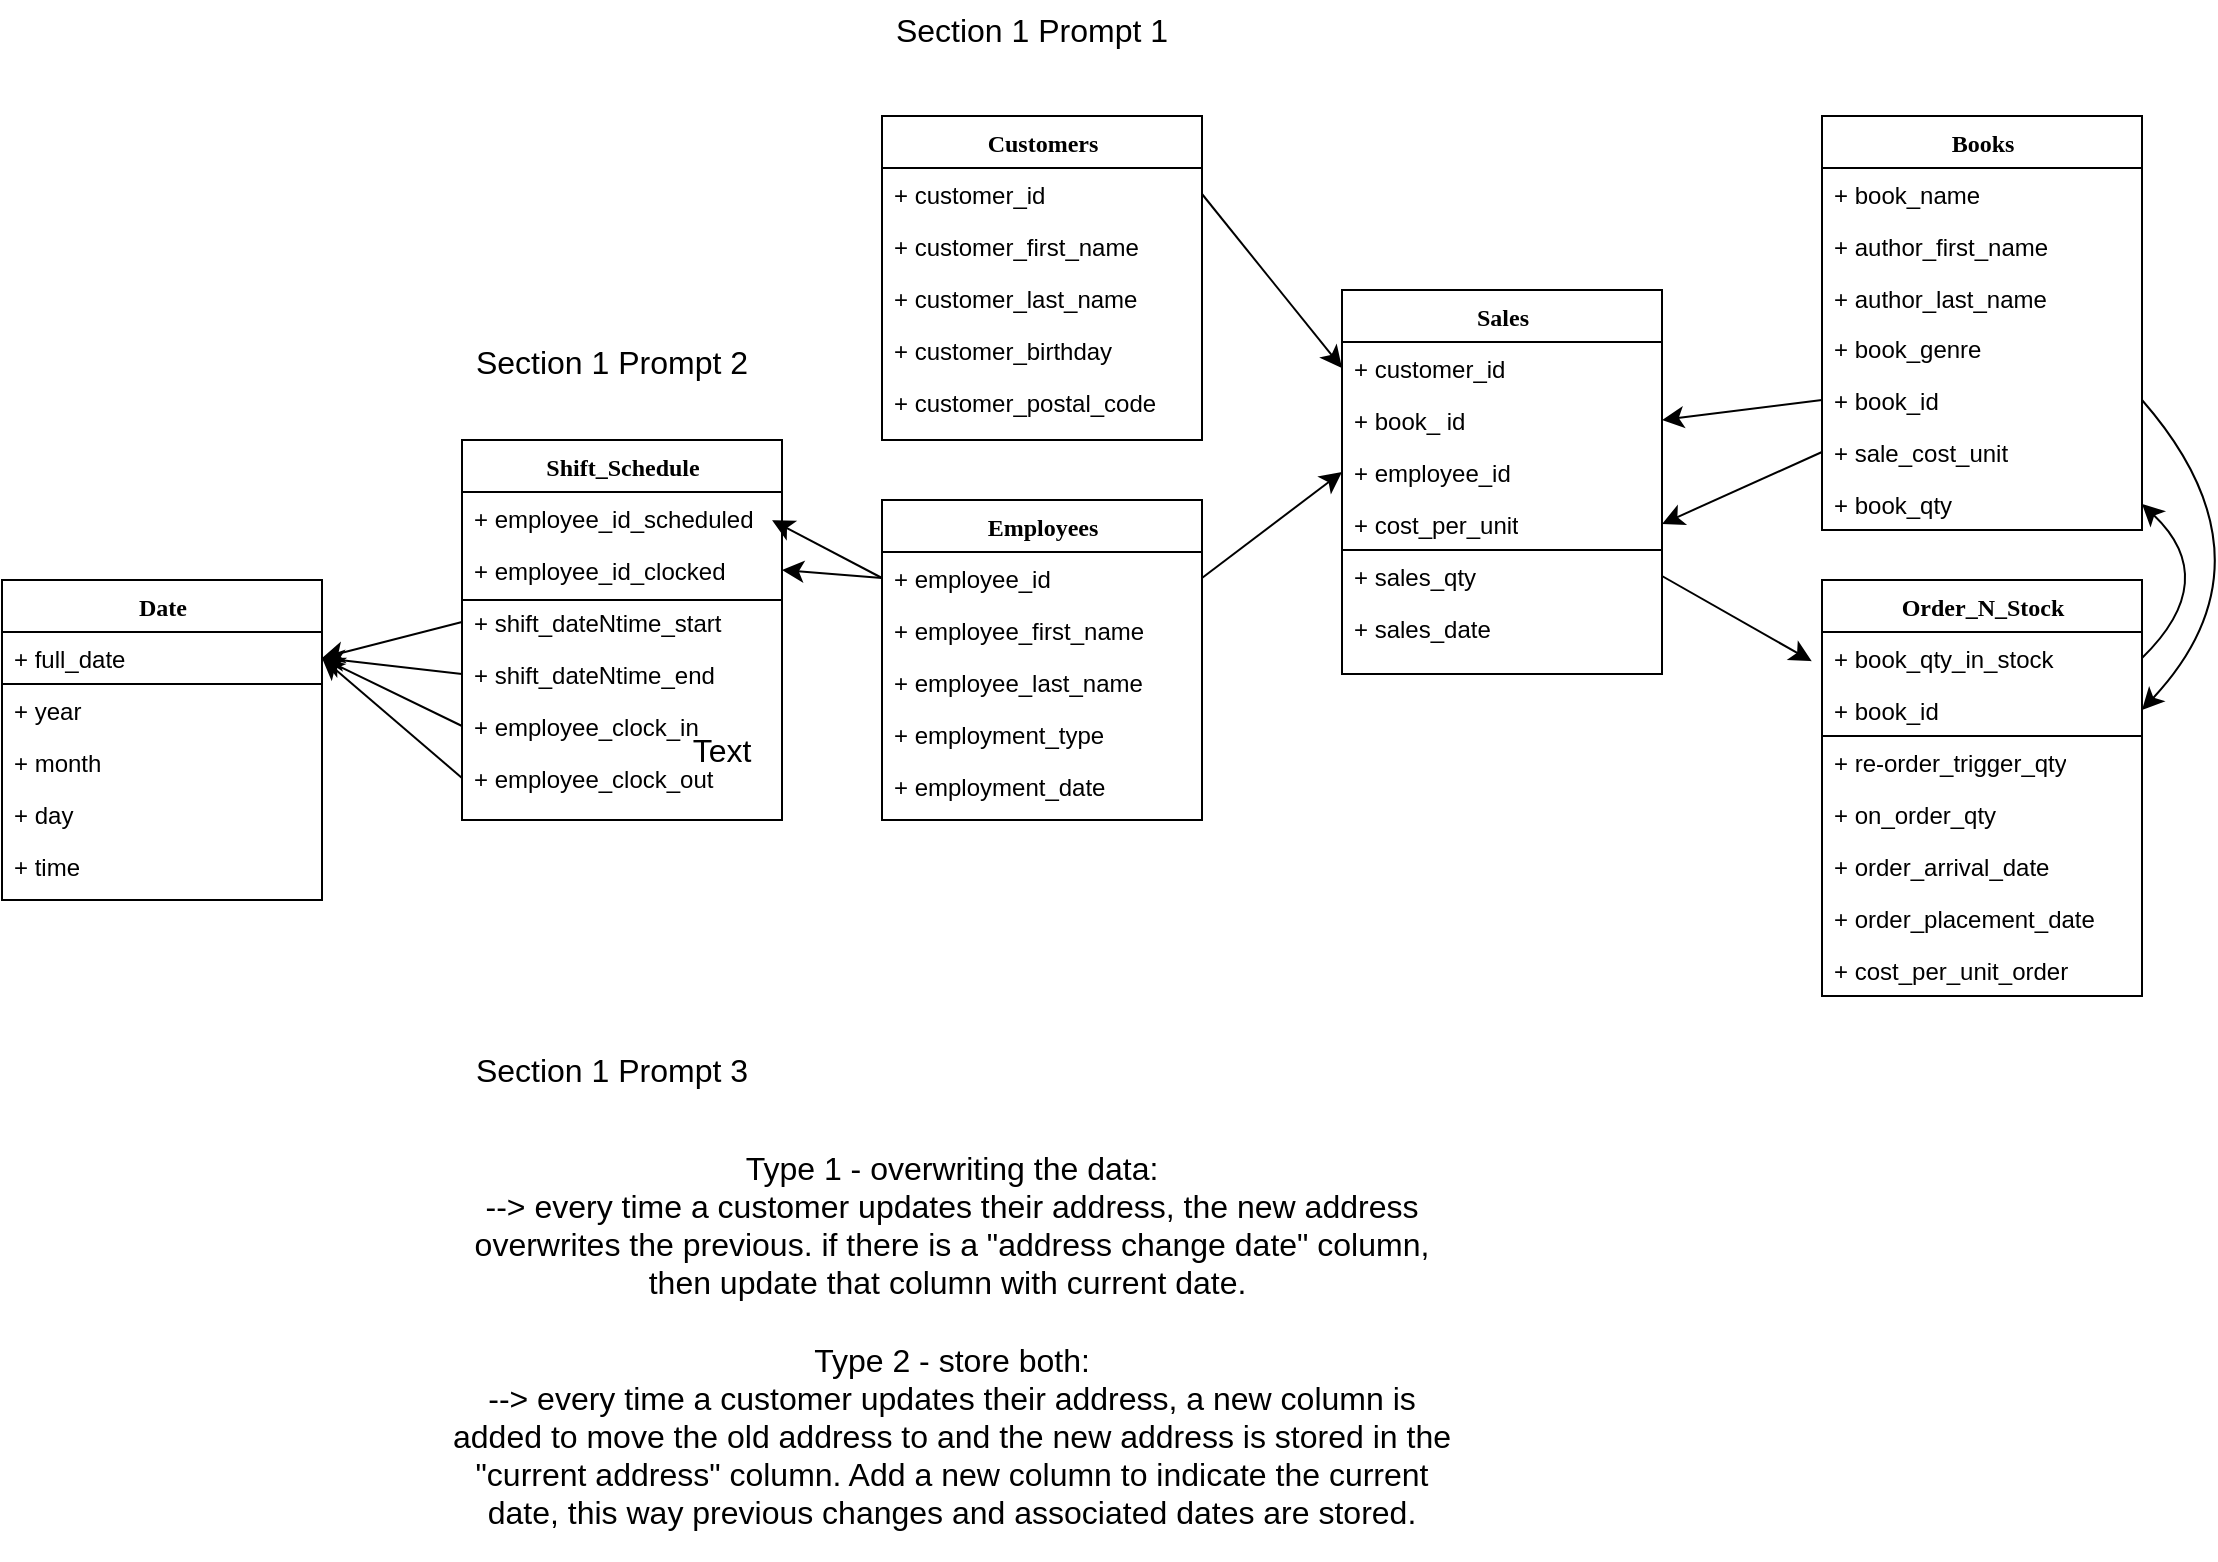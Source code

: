 <mxfile version="25.0.3">
  <diagram name="Page-1" id="9f46799a-70d6-7492-0946-bef42562c5a5">
    <mxGraphModel dx="1295" dy="1580" grid="1" gridSize="10" guides="1" tooltips="1" connect="1" arrows="1" fold="1" page="1" pageScale="1" pageWidth="1100" pageHeight="850" background="none" math="0" shadow="0">
      <root>
        <mxCell id="0" />
        <mxCell id="1" parent="0" />
        <mxCell id="78961159f06e98e8-17" value="Employees" style="swimlane;html=1;fontStyle=1;align=center;verticalAlign=top;childLayout=stackLayout;horizontal=1;startSize=26;horizontalStack=0;resizeParent=1;resizeLast=0;collapsible=1;marginBottom=0;swimlaneFillColor=#ffffff;rounded=0;shadow=0;comic=0;labelBackgroundColor=none;strokeWidth=1;fillColor=none;fontFamily=Verdana;fontSize=12" parent="1" vertex="1">
          <mxGeometry x="450" y="670" width="160" height="160" as="geometry" />
        </mxCell>
        <mxCell id="-bQt4B2MxpBE3DfL9vXS-1" value="+ employee_id" style="text;html=1;strokeColor=none;fillColor=none;align=left;verticalAlign=top;spacingLeft=4;spacingRight=4;whiteSpace=wrap;overflow=hidden;rotatable=0;points=[[0,0.5],[1,0.5]];portConstraint=eastwest;" vertex="1" parent="78961159f06e98e8-17">
          <mxGeometry y="26" width="160" height="26" as="geometry" />
        </mxCell>
        <mxCell id="78961159f06e98e8-21" value="+ employee_first_name" style="text;html=1;strokeColor=none;fillColor=none;align=left;verticalAlign=top;spacingLeft=4;spacingRight=4;whiteSpace=wrap;overflow=hidden;rotatable=0;points=[[0,0.5],[1,0.5]];portConstraint=eastwest;" parent="78961159f06e98e8-17" vertex="1">
          <mxGeometry y="52" width="160" height="26" as="geometry" />
        </mxCell>
        <mxCell id="78961159f06e98e8-23" value="+ employee_last_name" style="text;html=1;strokeColor=none;fillColor=none;align=left;verticalAlign=top;spacingLeft=4;spacingRight=4;whiteSpace=wrap;overflow=hidden;rotatable=0;points=[[0,0.5],[1,0.5]];portConstraint=eastwest;" parent="78961159f06e98e8-17" vertex="1">
          <mxGeometry y="78" width="160" height="26" as="geometry" />
        </mxCell>
        <mxCell id="78961159f06e98e8-25" value="+ employment_type" style="text;html=1;strokeColor=none;fillColor=none;align=left;verticalAlign=top;spacingLeft=4;spacingRight=4;whiteSpace=wrap;overflow=hidden;rotatable=0;points=[[0,0.5],[1,0.5]];portConstraint=eastwest;" parent="78961159f06e98e8-17" vertex="1">
          <mxGeometry y="104" width="160" height="26" as="geometry" />
        </mxCell>
        <mxCell id="78961159f06e98e8-24" value="+ employment_date" style="text;html=1;strokeColor=none;fillColor=none;align=left;verticalAlign=top;spacingLeft=4;spacingRight=4;whiteSpace=wrap;overflow=hidden;rotatable=0;points=[[0,0.5],[1,0.5]];portConstraint=eastwest;" parent="78961159f06e98e8-17" vertex="1">
          <mxGeometry y="130" width="160" height="26" as="geometry" />
        </mxCell>
        <mxCell id="78961159f06e98e8-30" value="Books" style="swimlane;html=1;fontStyle=1;align=center;verticalAlign=top;childLayout=stackLayout;horizontal=1;startSize=26;horizontalStack=0;resizeParent=1;resizeLast=0;collapsible=1;marginBottom=0;swimlaneFillColor=#ffffff;rounded=0;shadow=0;comic=0;labelBackgroundColor=none;strokeWidth=1;fillColor=none;fontFamily=Verdana;fontSize=12" parent="1" vertex="1">
          <mxGeometry x="920" y="478" width="160" height="207" as="geometry" />
        </mxCell>
        <mxCell id="78961159f06e98e8-31" value="+ book_name" style="text;html=1;strokeColor=none;fillColor=none;align=left;verticalAlign=top;spacingLeft=4;spacingRight=4;whiteSpace=wrap;overflow=hidden;rotatable=0;points=[[0,0.5],[1,0.5]];portConstraint=eastwest;" parent="78961159f06e98e8-30" vertex="1">
          <mxGeometry y="26" width="160" height="26" as="geometry" />
        </mxCell>
        <mxCell id="78961159f06e98e8-32" value="+ author_first_name" style="text;html=1;strokeColor=none;fillColor=none;align=left;verticalAlign=top;spacingLeft=4;spacingRight=4;whiteSpace=wrap;overflow=hidden;rotatable=0;points=[[0,0.5],[1,0.5]];portConstraint=eastwest;" parent="78961159f06e98e8-30" vertex="1">
          <mxGeometry y="52" width="160" height="26" as="geometry" />
        </mxCell>
        <mxCell id="-bQt4B2MxpBE3DfL9vXS-22" value="+ author_last_name" style="text;html=1;strokeColor=none;fillColor=none;align=left;verticalAlign=top;spacingLeft=4;spacingRight=4;whiteSpace=wrap;overflow=hidden;rotatable=0;points=[[0,0.5],[1,0.5]];portConstraint=eastwest;" vertex="1" parent="78961159f06e98e8-30">
          <mxGeometry y="78" width="160" height="25" as="geometry" />
        </mxCell>
        <mxCell id="78961159f06e98e8-34" value="+ book_genre" style="text;html=1;strokeColor=none;fillColor=none;align=left;verticalAlign=top;spacingLeft=4;spacingRight=4;whiteSpace=wrap;overflow=hidden;rotatable=0;points=[[0,0.5],[1,0.5]];portConstraint=eastwest;" parent="78961159f06e98e8-30" vertex="1">
          <mxGeometry y="103" width="160" height="26" as="geometry" />
        </mxCell>
        <mxCell id="78961159f06e98e8-37" value="+ book_id" style="text;html=1;strokeColor=none;fillColor=none;align=left;verticalAlign=top;spacingLeft=4;spacingRight=4;whiteSpace=wrap;overflow=hidden;rotatable=0;points=[[0,0.5],[1,0.5]];portConstraint=eastwest;" parent="78961159f06e98e8-30" vertex="1">
          <mxGeometry y="129" width="160" height="26" as="geometry" />
        </mxCell>
        <mxCell id="-bQt4B2MxpBE3DfL9vXS-46" value="+ sale_cost_unit" style="text;html=1;strokeColor=none;fillColor=none;align=left;verticalAlign=top;spacingLeft=4;spacingRight=4;whiteSpace=wrap;overflow=hidden;rotatable=0;points=[[0,0.5],[1,0.5]];portConstraint=eastwest;" vertex="1" parent="78961159f06e98e8-30">
          <mxGeometry y="155" width="160" height="26" as="geometry" />
        </mxCell>
        <mxCell id="78961159f06e98e8-33" value="+ book_qty" style="text;html=1;strokeColor=none;fillColor=none;align=left;verticalAlign=top;spacingLeft=4;spacingRight=4;whiteSpace=wrap;overflow=hidden;rotatable=0;points=[[0,0.5],[1,0.5]];portConstraint=eastwest;" parent="78961159f06e98e8-30" vertex="1">
          <mxGeometry y="181" width="160" height="26" as="geometry" />
        </mxCell>
        <mxCell id="78961159f06e98e8-56" value="Customers" style="swimlane;html=1;fontStyle=1;align=center;verticalAlign=top;childLayout=stackLayout;horizontal=1;startSize=26;horizontalStack=0;resizeParent=1;resizeLast=0;collapsible=1;marginBottom=0;swimlaneFillColor=#ffffff;rounded=0;shadow=0;comic=0;labelBackgroundColor=none;strokeWidth=1;fillColor=none;fontFamily=Verdana;fontSize=12" parent="1" vertex="1">
          <mxGeometry x="450" y="478" width="160" height="162" as="geometry" />
        </mxCell>
        <mxCell id="78961159f06e98e8-57" value="+ customer_id" style="text;html=1;strokeColor=none;fillColor=none;align=left;verticalAlign=top;spacingLeft=4;spacingRight=4;whiteSpace=wrap;overflow=hidden;rotatable=0;points=[[0,0.5],[1,0.5]];portConstraint=eastwest;" parent="78961159f06e98e8-56" vertex="1">
          <mxGeometry y="26" width="160" height="26" as="geometry" />
        </mxCell>
        <mxCell id="78961159f06e98e8-58" value="+ customer_first_name" style="text;html=1;strokeColor=none;fillColor=none;align=left;verticalAlign=top;spacingLeft=4;spacingRight=4;whiteSpace=wrap;overflow=hidden;rotatable=0;points=[[0,0.5],[1,0.5]];portConstraint=eastwest;" parent="78961159f06e98e8-56" vertex="1">
          <mxGeometry y="52" width="160" height="26" as="geometry" />
        </mxCell>
        <mxCell id="78961159f06e98e8-59" value="+ customer_last_name" style="text;html=1;strokeColor=none;fillColor=none;align=left;verticalAlign=top;spacingLeft=4;spacingRight=4;whiteSpace=wrap;overflow=hidden;rotatable=0;points=[[0,0.5],[1,0.5]];portConstraint=eastwest;" parent="78961159f06e98e8-56" vertex="1">
          <mxGeometry y="78" width="160" height="26" as="geometry" />
        </mxCell>
        <mxCell id="78961159f06e98e8-60" value="+ customer_birthday" style="text;html=1;strokeColor=none;fillColor=none;align=left;verticalAlign=top;spacingLeft=4;spacingRight=4;whiteSpace=wrap;overflow=hidden;rotatable=0;points=[[0,0.5],[1,0.5]];portConstraint=eastwest;" parent="78961159f06e98e8-56" vertex="1">
          <mxGeometry y="104" width="160" height="26" as="geometry" />
        </mxCell>
        <mxCell id="-bQt4B2MxpBE3DfL9vXS-108" value="+ customer_postal_code" style="text;html=1;strokeColor=none;fillColor=none;align=left;verticalAlign=top;spacingLeft=4;spacingRight=4;whiteSpace=wrap;overflow=hidden;rotatable=0;points=[[0,0.5],[1,0.5]];portConstraint=eastwest;" vertex="1" parent="78961159f06e98e8-56">
          <mxGeometry y="130" width="160" height="26" as="geometry" />
        </mxCell>
        <mxCell id="78961159f06e98e8-69" value="Order_N_Stock" style="swimlane;html=1;fontStyle=1;align=center;verticalAlign=top;childLayout=stackLayout;horizontal=1;startSize=26;horizontalStack=0;resizeParent=1;resizeLast=0;collapsible=1;marginBottom=0;swimlaneFillColor=#ffffff;rounded=0;shadow=0;comic=0;labelBackgroundColor=none;strokeWidth=1;fillColor=none;fontFamily=Verdana;fontSize=12" parent="1" vertex="1">
          <mxGeometry x="920" y="710" width="160" height="208" as="geometry" />
        </mxCell>
        <mxCell id="78961159f06e98e8-72" value="+ book_qty_in_stock" style="text;html=1;strokeColor=none;fillColor=none;align=left;verticalAlign=top;spacingLeft=4;spacingRight=4;whiteSpace=wrap;overflow=hidden;rotatable=0;points=[[0,0.5],[1,0.5]];portConstraint=eastwest;" parent="78961159f06e98e8-69" vertex="1">
          <mxGeometry y="26" width="160" height="26" as="geometry" />
        </mxCell>
        <mxCell id="78961159f06e98e8-70" value="+ book_id" style="text;html=1;strokeColor=none;fillColor=none;align=left;verticalAlign=top;spacingLeft=4;spacingRight=4;whiteSpace=wrap;overflow=hidden;rotatable=0;points=[[0,0.5],[1,0.5]];portConstraint=eastwest;" parent="78961159f06e98e8-69" vertex="1">
          <mxGeometry y="52" width="160" height="26" as="geometry" />
        </mxCell>
        <mxCell id="-bQt4B2MxpBE3DfL9vXS-48" value="" style="endArrow=none;html=1;rounded=0;fontSize=12;startSize=8;endSize=8;curved=1;" edge="1" parent="78961159f06e98e8-69">
          <mxGeometry width="50" height="50" relative="1" as="geometry">
            <mxPoint y="78" as="sourcePoint" />
            <mxPoint x="160" y="78" as="targetPoint" />
          </mxGeometry>
        </mxCell>
        <mxCell id="-bQt4B2MxpBE3DfL9vXS-14" value="+ re-order_trigger_qty" style="text;html=1;strokeColor=none;fillColor=none;align=left;verticalAlign=top;spacingLeft=4;spacingRight=4;whiteSpace=wrap;overflow=hidden;rotatable=0;points=[[0,0.5],[1,0.5]];portConstraint=eastwest;" vertex="1" parent="78961159f06e98e8-69">
          <mxGeometry y="78" width="160" height="26" as="geometry" />
        </mxCell>
        <mxCell id="78961159f06e98e8-74" value="+ on_order_qty" style="text;html=1;strokeColor=none;fillColor=none;align=left;verticalAlign=top;spacingLeft=4;spacingRight=4;whiteSpace=wrap;overflow=hidden;rotatable=0;points=[[0,0.5],[1,0.5]];portConstraint=eastwest;" parent="78961159f06e98e8-69" vertex="1">
          <mxGeometry y="104" width="160" height="26" as="geometry" />
        </mxCell>
        <mxCell id="78961159f06e98e8-75" value="+ order_arrival_date" style="text;html=1;strokeColor=none;fillColor=none;align=left;verticalAlign=top;spacingLeft=4;spacingRight=4;whiteSpace=wrap;overflow=hidden;rotatable=0;points=[[0,0.5],[1,0.5]];portConstraint=eastwest;" parent="78961159f06e98e8-69" vertex="1">
          <mxGeometry y="130" width="160" height="26" as="geometry" />
        </mxCell>
        <mxCell id="78961159f06e98e8-80" value="+ order_placement_date" style="text;html=1;strokeColor=none;fillColor=none;align=left;verticalAlign=top;spacingLeft=4;spacingRight=4;whiteSpace=wrap;overflow=hidden;rotatable=0;points=[[0,0.5],[1,0.5]];portConstraint=eastwest;" parent="78961159f06e98e8-69" vertex="1">
          <mxGeometry y="156" width="160" height="26" as="geometry" />
        </mxCell>
        <mxCell id="-bQt4B2MxpBE3DfL9vXS-30" value="+ cost_per_unit_order" style="text;html=1;strokeColor=none;fillColor=none;align=left;verticalAlign=top;spacingLeft=4;spacingRight=4;whiteSpace=wrap;overflow=hidden;rotatable=0;points=[[0,0.5],[1,0.5]];portConstraint=eastwest;" vertex="1" parent="78961159f06e98e8-69">
          <mxGeometry y="182" width="160" height="26" as="geometry" />
        </mxCell>
        <mxCell id="-bQt4B2MxpBE3DfL9vXS-2" value="Sales" style="swimlane;html=1;fontStyle=1;align=center;verticalAlign=top;childLayout=stackLayout;horizontal=1;startSize=26;horizontalStack=0;resizeParent=1;resizeLast=0;collapsible=1;marginBottom=0;swimlaneFillColor=#ffffff;rounded=0;shadow=0;comic=0;labelBackgroundColor=none;strokeWidth=1;fillColor=none;fontFamily=Verdana;fontSize=12" vertex="1" parent="1">
          <mxGeometry x="680" y="565" width="160" height="192" as="geometry" />
        </mxCell>
        <mxCell id="-bQt4B2MxpBE3DfL9vXS-5" value="+ customer_id" style="text;html=1;strokeColor=none;fillColor=none;align=left;verticalAlign=top;spacingLeft=4;spacingRight=4;whiteSpace=wrap;overflow=hidden;rotatable=0;points=[[0,0.5],[1,0.5]];portConstraint=eastwest;" vertex="1" parent="-bQt4B2MxpBE3DfL9vXS-2">
          <mxGeometry y="26" width="160" height="26" as="geometry" />
        </mxCell>
        <mxCell id="-bQt4B2MxpBE3DfL9vXS-3" value="+ book_ id" style="text;html=1;strokeColor=none;fillColor=none;align=left;verticalAlign=top;spacingLeft=4;spacingRight=4;whiteSpace=wrap;overflow=hidden;rotatable=0;points=[[0,0.5],[1,0.5]];portConstraint=eastwest;" vertex="1" parent="-bQt4B2MxpBE3DfL9vXS-2">
          <mxGeometry y="52" width="160" height="26" as="geometry" />
        </mxCell>
        <mxCell id="-bQt4B2MxpBE3DfL9vXS-6" value="+ employee_id" style="text;html=1;strokeColor=none;fillColor=none;align=left;verticalAlign=top;spacingLeft=4;spacingRight=4;whiteSpace=wrap;overflow=hidden;rotatable=0;points=[[0,0.5],[1,0.5]];portConstraint=eastwest;" vertex="1" parent="-bQt4B2MxpBE3DfL9vXS-2">
          <mxGeometry y="78" width="160" height="26" as="geometry" />
        </mxCell>
        <mxCell id="-bQt4B2MxpBE3DfL9vXS-29" value="+ cost_per_unit" style="text;html=1;strokeColor=none;fillColor=none;align=left;verticalAlign=top;spacingLeft=4;spacingRight=4;whiteSpace=wrap;overflow=hidden;rotatable=0;points=[[0,0.5],[1,0.5]];portConstraint=eastwest;" vertex="1" parent="-bQt4B2MxpBE3DfL9vXS-2">
          <mxGeometry y="104" width="160" height="26" as="geometry" />
        </mxCell>
        <mxCell id="-bQt4B2MxpBE3DfL9vXS-47" value="" style="endArrow=none;html=1;rounded=0;fontSize=12;startSize=8;endSize=8;curved=1;" edge="1" parent="-bQt4B2MxpBE3DfL9vXS-2">
          <mxGeometry width="50" height="50" relative="1" as="geometry">
            <mxPoint y="130" as="sourcePoint" />
            <mxPoint x="160" y="130" as="targetPoint" />
          </mxGeometry>
        </mxCell>
        <mxCell id="-bQt4B2MxpBE3DfL9vXS-4" value="+ sales_qty" style="text;html=1;strokeColor=none;fillColor=none;align=left;verticalAlign=top;spacingLeft=4;spacingRight=4;whiteSpace=wrap;overflow=hidden;rotatable=0;points=[[0,0.5],[1,0.5]];portConstraint=eastwest;" vertex="1" parent="-bQt4B2MxpBE3DfL9vXS-2">
          <mxGeometry y="130" width="160" height="26" as="geometry" />
        </mxCell>
        <mxCell id="-bQt4B2MxpBE3DfL9vXS-7" value="+ sales_date" style="text;html=1;strokeColor=none;fillColor=none;align=left;verticalAlign=top;spacingLeft=4;spacingRight=4;whiteSpace=wrap;overflow=hidden;rotatable=0;points=[[0,0.5],[1,0.5]];portConstraint=eastwest;" vertex="1" parent="-bQt4B2MxpBE3DfL9vXS-2">
          <mxGeometry y="156" width="160" height="26" as="geometry" />
        </mxCell>
        <mxCell id="-bQt4B2MxpBE3DfL9vXS-49" style="edgeStyle=none;curved=1;rounded=0;orthogonalLoop=1;jettySize=auto;html=1;exitX=1;exitY=0.5;exitDx=0;exitDy=0;entryX=0;entryY=0.5;entryDx=0;entryDy=0;fontSize=12;startSize=8;endSize=8;" edge="1" parent="1" source="78961159f06e98e8-57" target="-bQt4B2MxpBE3DfL9vXS-5">
          <mxGeometry relative="1" as="geometry" />
        </mxCell>
        <mxCell id="-bQt4B2MxpBE3DfL9vXS-50" style="edgeStyle=none;curved=1;rounded=0;orthogonalLoop=1;jettySize=auto;html=1;exitX=0;exitY=0.5;exitDx=0;exitDy=0;entryX=1;entryY=0.5;entryDx=0;entryDy=0;fontSize=12;startSize=8;endSize=8;" edge="1" parent="1" source="78961159f06e98e8-37" target="-bQt4B2MxpBE3DfL9vXS-3">
          <mxGeometry relative="1" as="geometry" />
        </mxCell>
        <mxCell id="-bQt4B2MxpBE3DfL9vXS-51" style="edgeStyle=none;curved=1;rounded=0;orthogonalLoop=1;jettySize=auto;html=1;exitX=1;exitY=0.5;exitDx=0;exitDy=0;entryX=0;entryY=0.5;entryDx=0;entryDy=0;fontSize=12;startSize=8;endSize=8;" edge="1" parent="1" source="-bQt4B2MxpBE3DfL9vXS-1" target="-bQt4B2MxpBE3DfL9vXS-6">
          <mxGeometry relative="1" as="geometry" />
        </mxCell>
        <mxCell id="-bQt4B2MxpBE3DfL9vXS-53" style="edgeStyle=none;curved=1;rounded=0;orthogonalLoop=1;jettySize=auto;html=1;exitX=0;exitY=0.5;exitDx=0;exitDy=0;entryX=1;entryY=0.5;entryDx=0;entryDy=0;fontSize=12;startSize=8;endSize=8;" edge="1" parent="1" source="-bQt4B2MxpBE3DfL9vXS-46" target="-bQt4B2MxpBE3DfL9vXS-29">
          <mxGeometry relative="1" as="geometry" />
        </mxCell>
        <mxCell id="-bQt4B2MxpBE3DfL9vXS-61" style="edgeStyle=none;curved=1;rounded=0;orthogonalLoop=1;jettySize=auto;html=1;exitX=1;exitY=0.5;exitDx=0;exitDy=0;entryX=-0.032;entryY=0.562;entryDx=0;entryDy=0;fontSize=12;startSize=8;endSize=8;entryPerimeter=0;" edge="1" parent="1" source="-bQt4B2MxpBE3DfL9vXS-4" target="78961159f06e98e8-72">
          <mxGeometry relative="1" as="geometry" />
        </mxCell>
        <mxCell id="-bQt4B2MxpBE3DfL9vXS-62" style="edgeStyle=none;curved=1;rounded=0;orthogonalLoop=1;jettySize=auto;html=1;exitX=1;exitY=0.5;exitDx=0;exitDy=0;entryX=1;entryY=0.5;entryDx=0;entryDy=0;fontSize=12;startSize=8;endSize=8;" edge="1" parent="1" source="78961159f06e98e8-72" target="78961159f06e98e8-33">
          <mxGeometry relative="1" as="geometry">
            <Array as="points">
              <mxPoint x="1120" y="710" />
            </Array>
          </mxGeometry>
        </mxCell>
        <mxCell id="-bQt4B2MxpBE3DfL9vXS-67" style="edgeStyle=none;curved=1;rounded=0;orthogonalLoop=1;jettySize=auto;html=1;exitX=1;exitY=0.5;exitDx=0;exitDy=0;entryX=1;entryY=0.5;entryDx=0;entryDy=0;fontSize=12;startSize=8;endSize=8;" edge="1" parent="1" source="78961159f06e98e8-37" target="78961159f06e98e8-70">
          <mxGeometry relative="1" as="geometry">
            <Array as="points">
              <mxPoint x="1150" y="700" />
            </Array>
          </mxGeometry>
        </mxCell>
        <mxCell id="-bQt4B2MxpBE3DfL9vXS-68" value="Shift_Schedule" style="swimlane;html=1;fontStyle=1;align=center;verticalAlign=top;childLayout=stackLayout;horizontal=1;startSize=26;horizontalStack=0;resizeParent=1;resizeLast=0;collapsible=1;marginBottom=0;swimlaneFillColor=#ffffff;rounded=0;shadow=0;comic=0;labelBackgroundColor=none;strokeWidth=1;fillColor=none;fontFamily=Verdana;fontSize=12" vertex="1" parent="1">
          <mxGeometry x="240" y="640" width="160" height="190" as="geometry" />
        </mxCell>
        <mxCell id="-bQt4B2MxpBE3DfL9vXS-69" value="+ employee_id_scheduled" style="text;html=1;strokeColor=none;fillColor=none;align=left;verticalAlign=top;spacingLeft=4;spacingRight=4;whiteSpace=wrap;overflow=hidden;rotatable=0;points=[[0,0.5],[1,0.5]];portConstraint=eastwest;" vertex="1" parent="-bQt4B2MxpBE3DfL9vXS-68">
          <mxGeometry y="26" width="160" height="26" as="geometry" />
        </mxCell>
        <mxCell id="-bQt4B2MxpBE3DfL9vXS-76" value="+ employee_id_clocked" style="text;html=1;strokeColor=none;fillColor=none;align=left;verticalAlign=top;spacingLeft=4;spacingRight=4;whiteSpace=wrap;overflow=hidden;rotatable=0;points=[[0,0.5],[1,0.5]];portConstraint=eastwest;" vertex="1" parent="-bQt4B2MxpBE3DfL9vXS-68">
          <mxGeometry y="52" width="160" height="26" as="geometry" />
        </mxCell>
        <mxCell id="-bQt4B2MxpBE3DfL9vXS-70" value="" style="endArrow=none;html=1;rounded=0;fontSize=12;startSize=8;endSize=8;curved=1;" edge="1" parent="-bQt4B2MxpBE3DfL9vXS-68">
          <mxGeometry width="50" height="50" relative="1" as="geometry">
            <mxPoint y="80" as="sourcePoint" />
            <mxPoint x="160" y="80" as="targetPoint" />
          </mxGeometry>
        </mxCell>
        <mxCell id="-bQt4B2MxpBE3DfL9vXS-77" value="+ shift_dateNtime_start" style="text;html=1;strokeColor=none;fillColor=none;align=left;verticalAlign=top;spacingLeft=4;spacingRight=4;whiteSpace=wrap;overflow=hidden;rotatable=0;points=[[0,0.5],[1,0.5]];portConstraint=eastwest;" vertex="1" parent="-bQt4B2MxpBE3DfL9vXS-68">
          <mxGeometry y="78" width="160" height="26" as="geometry" />
        </mxCell>
        <mxCell id="-bQt4B2MxpBE3DfL9vXS-78" value="+ shift_dateNtime_end" style="text;html=1;strokeColor=none;fillColor=none;align=left;verticalAlign=top;spacingLeft=4;spacingRight=4;whiteSpace=wrap;overflow=hidden;rotatable=0;points=[[0,0.5],[1,0.5]];portConstraint=eastwest;" vertex="1" parent="-bQt4B2MxpBE3DfL9vXS-68">
          <mxGeometry y="104" width="160" height="26" as="geometry" />
        </mxCell>
        <mxCell id="-bQt4B2MxpBE3DfL9vXS-88" value="+ employee_clock_in" style="text;html=1;strokeColor=none;fillColor=none;align=left;verticalAlign=top;spacingLeft=4;spacingRight=4;whiteSpace=wrap;overflow=hidden;rotatable=0;points=[[0,0.5],[1,0.5]];portConstraint=eastwest;" vertex="1" parent="-bQt4B2MxpBE3DfL9vXS-68">
          <mxGeometry y="130" width="160" height="26" as="geometry" />
        </mxCell>
        <mxCell id="-bQt4B2MxpBE3DfL9vXS-89" value="+ employee_clock_out" style="text;html=1;strokeColor=none;fillColor=none;align=left;verticalAlign=top;spacingLeft=4;spacingRight=4;whiteSpace=wrap;overflow=hidden;rotatable=0;points=[[0,0.5],[1,0.5]];portConstraint=eastwest;" vertex="1" parent="-bQt4B2MxpBE3DfL9vXS-68">
          <mxGeometry y="156" width="160" height="26" as="geometry" />
        </mxCell>
        <mxCell id="-bQt4B2MxpBE3DfL9vXS-80" style="edgeStyle=none;curved=1;rounded=0;orthogonalLoop=1;jettySize=auto;html=1;exitX=0;exitY=0.5;exitDx=0;exitDy=0;entryX=0.969;entryY=0.543;entryDx=0;entryDy=0;entryPerimeter=0;fontSize=12;startSize=8;endSize=8;" edge="1" parent="1" source="-bQt4B2MxpBE3DfL9vXS-1" target="-bQt4B2MxpBE3DfL9vXS-69">
          <mxGeometry relative="1" as="geometry" />
        </mxCell>
        <mxCell id="-bQt4B2MxpBE3DfL9vXS-81" style="edgeStyle=none;curved=1;rounded=0;orthogonalLoop=1;jettySize=auto;html=1;exitX=0;exitY=0.5;exitDx=0;exitDy=0;entryX=1;entryY=0.5;entryDx=0;entryDy=0;fontSize=12;startSize=8;endSize=8;" edge="1" parent="1" source="-bQt4B2MxpBE3DfL9vXS-1" target="-bQt4B2MxpBE3DfL9vXS-76">
          <mxGeometry relative="1" as="geometry" />
        </mxCell>
        <mxCell id="-bQt4B2MxpBE3DfL9vXS-90" value="Date" style="swimlane;html=1;fontStyle=1;align=center;verticalAlign=top;childLayout=stackLayout;horizontal=1;startSize=26;horizontalStack=0;resizeParent=1;resizeLast=0;collapsible=1;marginBottom=0;swimlaneFillColor=#ffffff;rounded=0;shadow=0;comic=0;labelBackgroundColor=none;strokeWidth=1;fillColor=none;fontFamily=Verdana;fontSize=12" vertex="1" parent="1">
          <mxGeometry x="10" y="710" width="160" height="160" as="geometry" />
        </mxCell>
        <mxCell id="-bQt4B2MxpBE3DfL9vXS-91" value="+ full_date" style="text;html=1;strokeColor=none;fillColor=none;align=left;verticalAlign=top;spacingLeft=4;spacingRight=4;whiteSpace=wrap;overflow=hidden;rotatable=0;points=[[0,0.5],[1,0.5]];portConstraint=eastwest;" vertex="1" parent="-bQt4B2MxpBE3DfL9vXS-90">
          <mxGeometry y="26" width="160" height="26" as="geometry" />
        </mxCell>
        <mxCell id="-bQt4B2MxpBE3DfL9vXS-93" value="" style="endArrow=none;html=1;rounded=0;fontSize=12;startSize=8;endSize=8;curved=1;" edge="1" parent="-bQt4B2MxpBE3DfL9vXS-90">
          <mxGeometry width="50" height="50" relative="1" as="geometry">
            <mxPoint y="52" as="sourcePoint" />
            <mxPoint x="160" y="52" as="targetPoint" />
          </mxGeometry>
        </mxCell>
        <mxCell id="-bQt4B2MxpBE3DfL9vXS-92" value="+ year" style="text;html=1;strokeColor=none;fillColor=none;align=left;verticalAlign=top;spacingLeft=4;spacingRight=4;whiteSpace=wrap;overflow=hidden;rotatable=0;points=[[0,0.5],[1,0.5]];portConstraint=eastwest;" vertex="1" parent="-bQt4B2MxpBE3DfL9vXS-90">
          <mxGeometry y="52" width="160" height="26" as="geometry" />
        </mxCell>
        <mxCell id="-bQt4B2MxpBE3DfL9vXS-94" value="+ month" style="text;html=1;strokeColor=none;fillColor=none;align=left;verticalAlign=top;spacingLeft=4;spacingRight=4;whiteSpace=wrap;overflow=hidden;rotatable=0;points=[[0,0.5],[1,0.5]];portConstraint=eastwest;" vertex="1" parent="-bQt4B2MxpBE3DfL9vXS-90">
          <mxGeometry y="78" width="160" height="26" as="geometry" />
        </mxCell>
        <mxCell id="-bQt4B2MxpBE3DfL9vXS-95" value="+ day" style="text;html=1;strokeColor=none;fillColor=none;align=left;verticalAlign=top;spacingLeft=4;spacingRight=4;whiteSpace=wrap;overflow=hidden;rotatable=0;points=[[0,0.5],[1,0.5]];portConstraint=eastwest;" vertex="1" parent="-bQt4B2MxpBE3DfL9vXS-90">
          <mxGeometry y="104" width="160" height="26" as="geometry" />
        </mxCell>
        <mxCell id="-bQt4B2MxpBE3DfL9vXS-96" value="+ time" style="text;html=1;strokeColor=none;fillColor=none;align=left;verticalAlign=top;spacingLeft=4;spacingRight=4;whiteSpace=wrap;overflow=hidden;rotatable=0;points=[[0,0.5],[1,0.5]];portConstraint=eastwest;" vertex="1" parent="-bQt4B2MxpBE3DfL9vXS-90">
          <mxGeometry y="130" width="160" height="26" as="geometry" />
        </mxCell>
        <mxCell id="-bQt4B2MxpBE3DfL9vXS-98" style="edgeStyle=none;curved=1;rounded=0;orthogonalLoop=1;jettySize=auto;html=1;exitX=0;exitY=0.5;exitDx=0;exitDy=0;entryX=1;entryY=0.5;entryDx=0;entryDy=0;fontSize=12;startSize=8;endSize=8;" edge="1" parent="1" source="-bQt4B2MxpBE3DfL9vXS-77" target="-bQt4B2MxpBE3DfL9vXS-91">
          <mxGeometry relative="1" as="geometry" />
        </mxCell>
        <mxCell id="-bQt4B2MxpBE3DfL9vXS-101" style="edgeStyle=none;curved=1;rounded=0;orthogonalLoop=1;jettySize=auto;html=1;exitX=0;exitY=0.5;exitDx=0;exitDy=0;entryX=1;entryY=0.5;entryDx=0;entryDy=0;fontSize=12;startSize=8;endSize=8;" edge="1" parent="1" source="-bQt4B2MxpBE3DfL9vXS-88" target="-bQt4B2MxpBE3DfL9vXS-91">
          <mxGeometry relative="1" as="geometry" />
        </mxCell>
        <mxCell id="-bQt4B2MxpBE3DfL9vXS-102" style="edgeStyle=none;curved=1;rounded=0;orthogonalLoop=1;jettySize=auto;html=1;exitX=0;exitY=0.5;exitDx=0;exitDy=0;entryX=1;entryY=0.5;entryDx=0;entryDy=0;fontSize=12;startSize=8;endSize=8;" edge="1" parent="1" source="-bQt4B2MxpBE3DfL9vXS-89" target="-bQt4B2MxpBE3DfL9vXS-91">
          <mxGeometry relative="1" as="geometry" />
        </mxCell>
        <mxCell id="-bQt4B2MxpBE3DfL9vXS-99" style="edgeStyle=none;curved=1;rounded=0;orthogonalLoop=1;jettySize=auto;html=1;exitX=0;exitY=0.5;exitDx=0;exitDy=0;fontSize=12;startSize=8;endSize=8;entryX=1;entryY=0.5;entryDx=0;entryDy=0;" edge="1" parent="1" source="-bQt4B2MxpBE3DfL9vXS-78" target="-bQt4B2MxpBE3DfL9vXS-91">
          <mxGeometry relative="1" as="geometry">
            <mxPoint x="180" y="680" as="targetPoint" />
          </mxGeometry>
        </mxCell>
        <mxCell id="-bQt4B2MxpBE3DfL9vXS-103" value="Text" style="text;html=1;align=center;verticalAlign=middle;whiteSpace=wrap;rounded=0;fontSize=16;" vertex="1" parent="1">
          <mxGeometry x="340" y="780" width="60" height="30" as="geometry" />
        </mxCell>
        <mxCell id="-bQt4B2MxpBE3DfL9vXS-104" value="Section 1 Prompt 1" style="text;html=1;align=center;verticalAlign=middle;whiteSpace=wrap;rounded=0;fontSize=16;" vertex="1" parent="1">
          <mxGeometry x="440" y="420" width="170" height="30" as="geometry" />
        </mxCell>
        <mxCell id="-bQt4B2MxpBE3DfL9vXS-105" value="Section 1 Prompt 2" style="text;html=1;align=center;verticalAlign=middle;whiteSpace=wrap;rounded=0;fontSize=16;" vertex="1" parent="1">
          <mxGeometry x="230" y="586" width="170" height="30" as="geometry" />
        </mxCell>
        <mxCell id="-bQt4B2MxpBE3DfL9vXS-106" value="Section 1 Prompt 3" style="text;html=1;align=center;verticalAlign=middle;whiteSpace=wrap;rounded=0;fontSize=16;" vertex="1" parent="1">
          <mxGeometry x="230" y="940" width="170" height="30" as="geometry" />
        </mxCell>
        <mxCell id="-bQt4B2MxpBE3DfL9vXS-107" value="Type 1 - overwriting the data:&lt;div&gt;--&amp;gt; every time a customer updates their address, the new address overwrites the previous. if there is a &quot;address change date&quot; column, then update that column with current date.&amp;nbsp;&lt;/div&gt;&lt;div&gt;&lt;br&gt;&lt;/div&gt;&lt;div&gt;Type 2 - store both:&lt;/div&gt;&lt;div&gt;--&amp;gt; every time a customer updates their address, a new column is added to move the old address to and the new address is stored in the &quot;current address&quot; column. Add a new column to indicate the current date, this way previous changes and associated dates are stored.&lt;/div&gt;" style="text;html=1;align=center;verticalAlign=middle;whiteSpace=wrap;rounded=0;fontSize=16;" vertex="1" parent="1">
          <mxGeometry x="230" y="980" width="510" height="220" as="geometry" />
        </mxCell>
      </root>
    </mxGraphModel>
  </diagram>
</mxfile>
